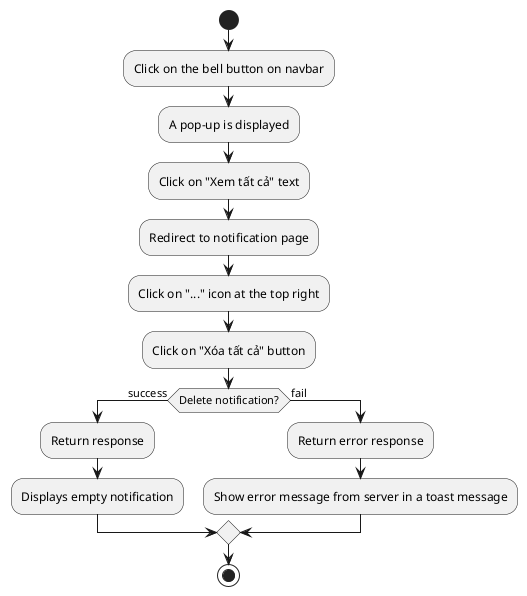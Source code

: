 @startuml
start
:Click on the bell button on navbar;
:A pop-up is displayed;
:Click on "Xem tất cả" text;
:Redirect to notification page;
:Click on "..." icon at the top right;
:Click on "Xóa tất cả" button;
if (Delete notification?) then (success)
    :Return response;
    :Displays empty notification;
else (fail)
    :Return error response;
    :Show error message from server in a toast message;
endif
stop
@enduml
